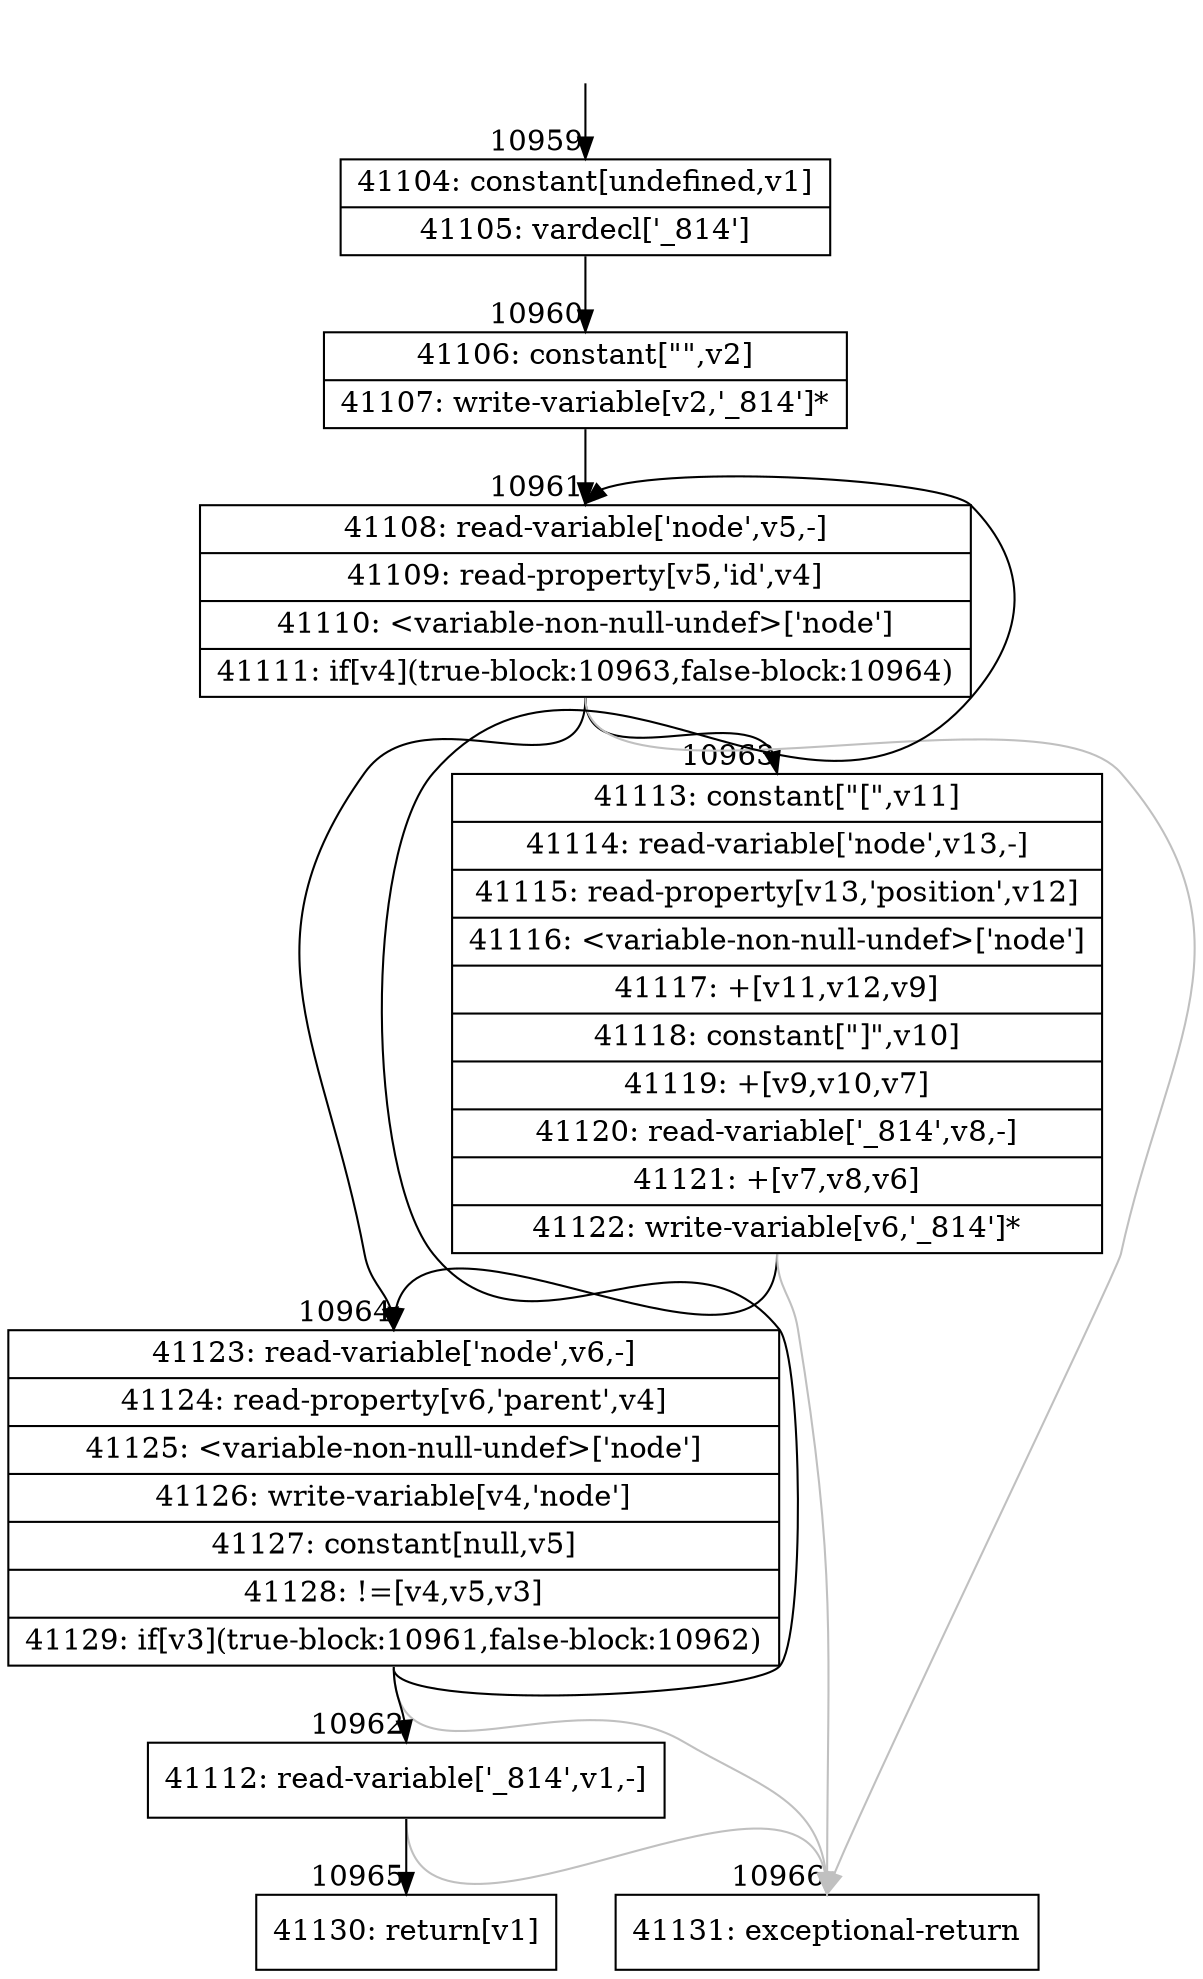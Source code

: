 digraph {
rankdir="TD"
BB_entry774[shape=none,label=""];
BB_entry774 -> BB10959 [tailport=s, headport=n, headlabel="    10959"]
BB10959 [shape=record label="{41104: constant[undefined,v1]|41105: vardecl['_814']}" ] 
BB10959 -> BB10960 [tailport=s, headport=n, headlabel="      10960"]
BB10960 [shape=record label="{41106: constant[\"\",v2]|41107: write-variable[v2,'_814']*}" ] 
BB10960 -> BB10961 [tailport=s, headport=n, headlabel="      10961"]
BB10961 [shape=record label="{41108: read-variable['node',v5,-]|41109: read-property[v5,'id',v4]|41110: \<variable-non-null-undef\>['node']|41111: if[v4](true-block:10963,false-block:10964)}" ] 
BB10961 -> BB10963 [tailport=s, headport=n, headlabel="      10963"]
BB10961 -> BB10964 [tailport=s, headport=n, headlabel="      10964"]
BB10961 -> BB10966 [tailport=s, headport=n, color=gray, headlabel="      10966"]
BB10962 [shape=record label="{41112: read-variable['_814',v1,-]}" ] 
BB10962 -> BB10965 [tailport=s, headport=n, headlabel="      10965"]
BB10962 -> BB10966 [tailport=s, headport=n, color=gray]
BB10963 [shape=record label="{41113: constant[\"[\",v11]|41114: read-variable['node',v13,-]|41115: read-property[v13,'position',v12]|41116: \<variable-non-null-undef\>['node']|41117: +[v11,v12,v9]|41118: constant[\"]\",v10]|41119: +[v9,v10,v7]|41120: read-variable['_814',v8,-]|41121: +[v7,v8,v6]|41122: write-variable[v6,'_814']*}" ] 
BB10963 -> BB10964 [tailport=s, headport=n]
BB10963 -> BB10966 [tailport=s, headport=n, color=gray]
BB10964 [shape=record label="{41123: read-variable['node',v6,-]|41124: read-property[v6,'parent',v4]|41125: \<variable-non-null-undef\>['node']|41126: write-variable[v4,'node']|41127: constant[null,v5]|41128: !=[v4,v5,v3]|41129: if[v3](true-block:10961,false-block:10962)}" ] 
BB10964 -> BB10961 [tailport=s, headport=n]
BB10964 -> BB10962 [tailport=s, headport=n, headlabel="      10962"]
BB10964 -> BB10966 [tailport=s, headport=n, color=gray]
BB10965 [shape=record label="{41130: return[v1]}" ] 
BB10966 [shape=record label="{41131: exceptional-return}" ] 
//#$~ 7673
}
